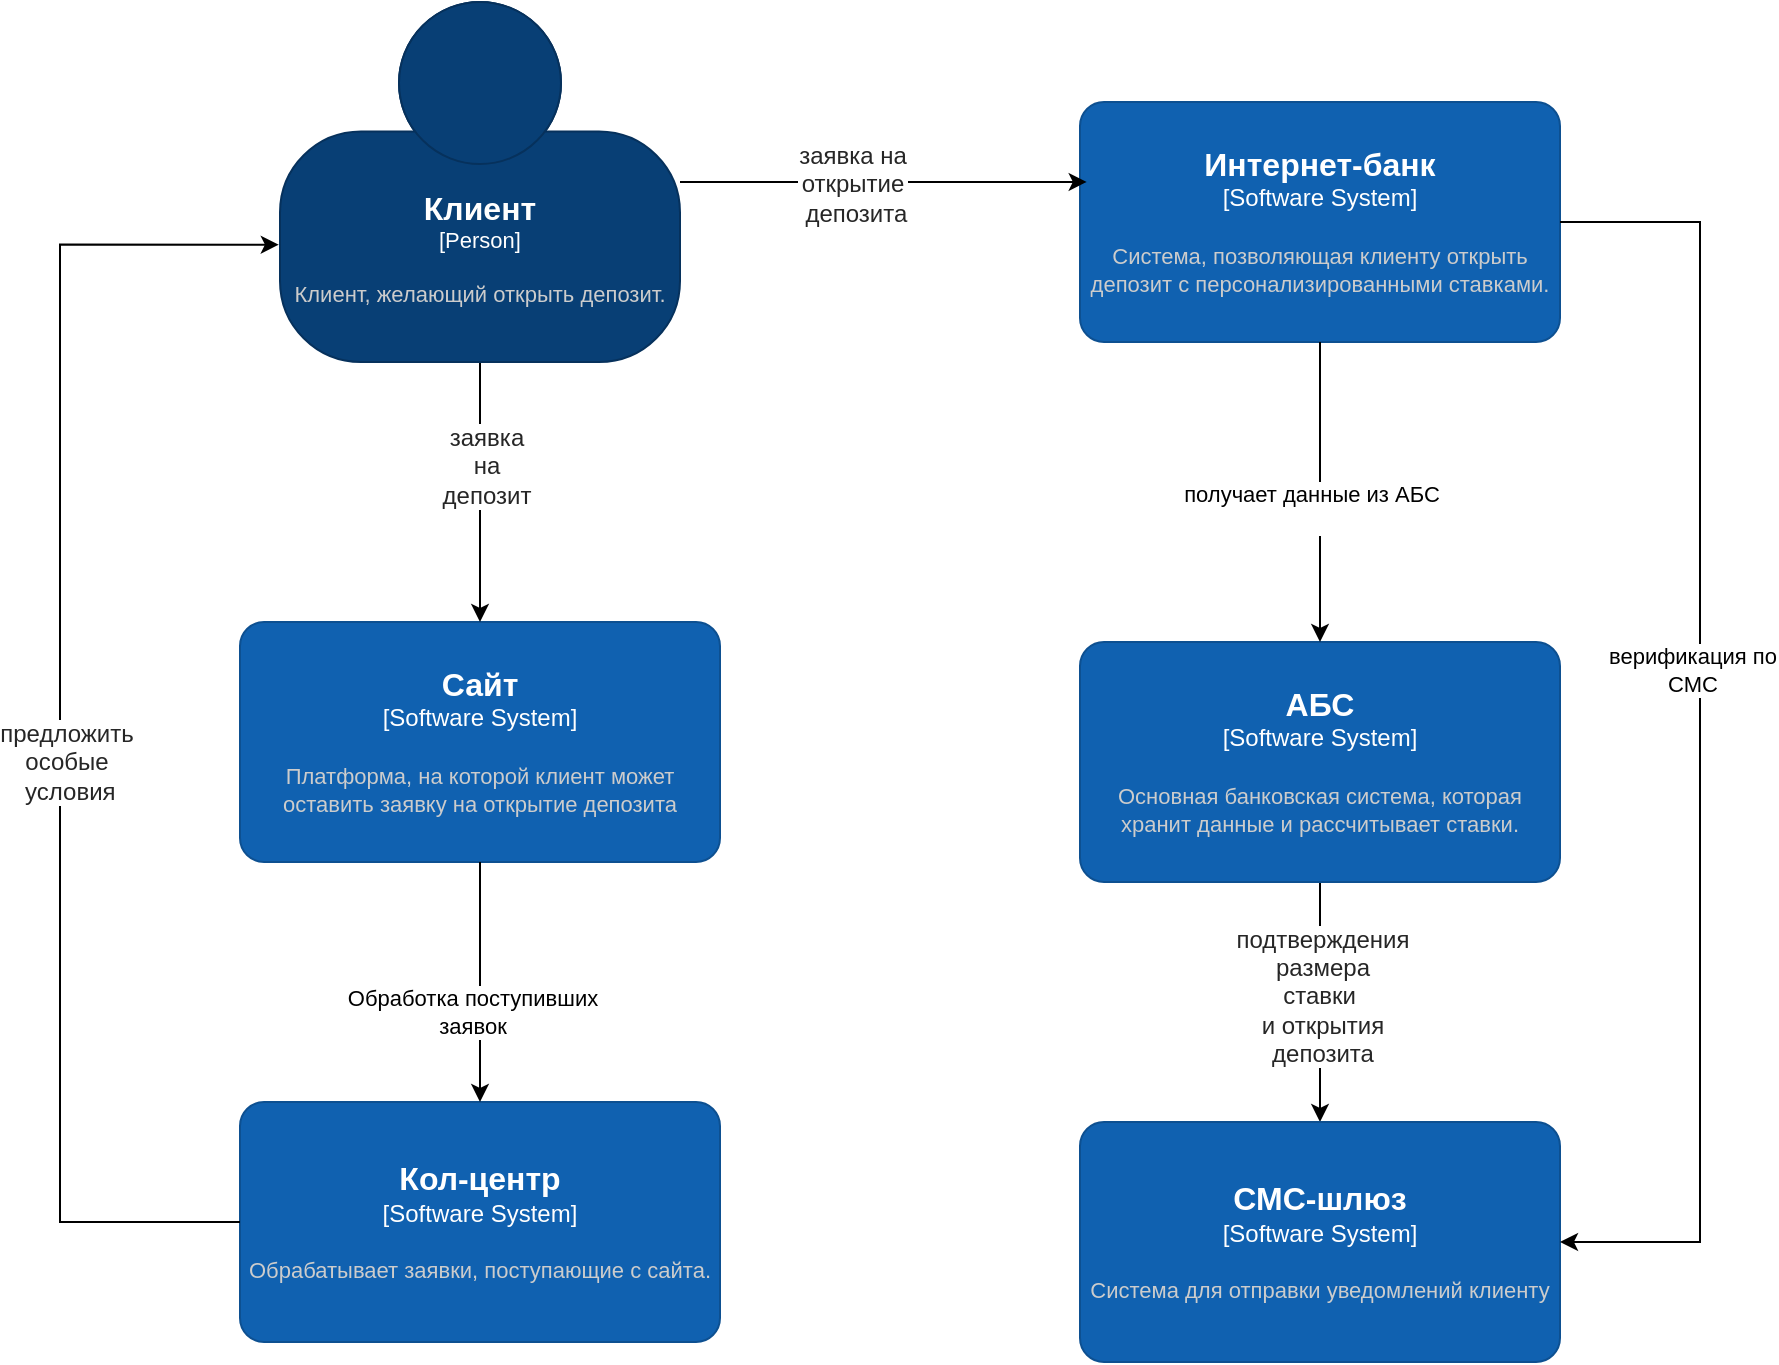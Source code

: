 <mxfile version="24.7.17">
  <diagram name="Страница — 1" id="CDCBKjRmvSUkLtcCDniq">
    <mxGraphModel dx="3585" dy="2110" grid="1" gridSize="10" guides="1" tooltips="1" connect="1" arrows="1" fold="1" page="1" pageScale="1" pageWidth="1654" pageHeight="1169" math="0" shadow="0">
      <root>
        <mxCell id="0" />
        <mxCell id="1" parent="0" />
        <object placeholders="1" c4Name="Сайт" c4Type="Software System" c4Description="Платформа, на которой клиент может оставить заявку на открытие депозита" label="&lt;font style=&quot;font-size: 16px&quot;&gt;&lt;b&gt;%c4Name%&lt;/b&gt;&lt;/font&gt;&lt;div&gt;[%c4Type%]&lt;/div&gt;&lt;br&gt;&lt;div&gt;&lt;font style=&quot;font-size: 11px&quot;&gt;&lt;font color=&quot;#cccccc&quot;&gt;%c4Description%&lt;/font&gt;&lt;/div&gt;" id="N_Uz4nnx1raHBuHv__Ph-46">
          <mxCell style="rounded=1;whiteSpace=wrap;html=1;labelBackgroundColor=none;fillColor=#1061B0;fontColor=#ffffff;align=center;arcSize=10;strokeColor=#0D5091;metaEdit=1;resizable=0;points=[[0.25,0,0],[0.5,0,0],[0.75,0,0],[1,0.25,0],[1,0.5,0],[1,0.75,0],[0.75,1,0],[0.5,1,0],[0.25,1,0],[0,0.75,0],[0,0.5,0],[0,0.25,0]];" vertex="1" parent="1">
            <mxGeometry x="180" y="390" width="240" height="120" as="geometry" />
          </mxCell>
        </object>
        <mxCell id="N_Uz4nnx1raHBuHv__Ph-52" style="edgeStyle=orthogonalEdgeStyle;rounded=0;orthogonalLoop=1;jettySize=auto;html=1;" edge="1" parent="1" source="N_Uz4nnx1raHBuHv__Ph-47" target="N_Uz4nnx1raHBuHv__Ph-46">
          <mxGeometry relative="1" as="geometry" />
        </mxCell>
        <mxCell id="N_Uz4nnx1raHBuHv__Ph-58" value="&lt;span style=&quot;color: rgba(0, 0, 0, 0.85); font-family: &amp;quot;YS Text&amp;quot;, sans-serif; text-align: left; white-space: pre-line;&quot;&gt;&lt;font style=&quot;font-size: 12px;&quot;&gt;заявка на депозит&lt;/font&gt;&lt;/span&gt;" style="edgeLabel;html=1;align=center;verticalAlign=middle;resizable=0;points=[];" vertex="1" connectable="0" parent="N_Uz4nnx1raHBuHv__Ph-52">
          <mxGeometry x="-0.211" y="3" relative="1" as="geometry">
            <mxPoint as="offset" />
          </mxGeometry>
        </mxCell>
        <object placeholders="1" c4Name="Клиент" c4Type="Person" c4Description="Клиент, желающий открыть депозит." label="&lt;font style=&quot;font-size: 16px&quot;&gt;&lt;b&gt;%c4Name%&lt;/b&gt;&lt;/font&gt;&lt;div&gt;[%c4Type%]&lt;/div&gt;&lt;br&gt;&lt;div&gt;&lt;font style=&quot;font-size: 11px&quot;&gt;&lt;font color=&quot;#cccccc&quot;&gt;%c4Description%&lt;/font&gt;&lt;/div&gt;" id="N_Uz4nnx1raHBuHv__Ph-47">
          <mxCell style="html=1;fontSize=11;dashed=0;whiteSpace=wrap;fillColor=#083F75;strokeColor=#06315C;fontColor=#ffffff;shape=mxgraph.c4.person2;align=center;metaEdit=1;points=[[0.5,0,0],[1,0.5,0],[1,0.75,0],[0.75,1,0],[0.5,1,0],[0.25,1,0],[0,0.75,0],[0,0.5,0]];resizable=0;" vertex="1" parent="1">
            <mxGeometry x="200" y="80" width="200" height="180" as="geometry" />
          </mxCell>
        </object>
        <object placeholders="1" c4Name="Интернет-банк" c4Type="Software System" c4Description="Система, позволяющая клиенту открыть депозит с персонализированными ставками." label="&lt;font style=&quot;font-size: 16px&quot;&gt;&lt;b&gt;%c4Name%&lt;/b&gt;&lt;/font&gt;&lt;div&gt;[%c4Type%]&lt;/div&gt;&lt;br&gt;&lt;div&gt;&lt;font style=&quot;font-size: 11px&quot;&gt;&lt;font color=&quot;#cccccc&quot;&gt;%c4Description%&lt;/font&gt;&lt;/div&gt;" id="N_Uz4nnx1raHBuHv__Ph-48">
          <mxCell style="rounded=1;whiteSpace=wrap;html=1;labelBackgroundColor=none;fillColor=#1061B0;fontColor=#ffffff;align=center;arcSize=10;strokeColor=#0D5091;metaEdit=1;resizable=0;points=[[0.25,0,0],[0.5,0,0],[0.75,0,0],[1,0.25,0],[1,0.5,0],[1,0.75,0],[0.75,1,0],[0.5,1,0],[0.25,1,0],[0,0.75,0],[0,0.5,0],[0,0.25,0]];" vertex="1" parent="1">
            <mxGeometry x="600" y="130" width="240" height="120" as="geometry" />
          </mxCell>
        </object>
        <object placeholders="1" c4Name="Кол-центр" c4Type="Software System" c4Description="Обрабатывает заявки, поступающие с сайта." label="&lt;font style=&quot;font-size: 16px&quot;&gt;&lt;b&gt;%c4Name%&lt;/b&gt;&lt;/font&gt;&lt;div&gt;[%c4Type%]&lt;/div&gt;&lt;br&gt;&lt;div&gt;&lt;font style=&quot;font-size: 11px&quot;&gt;&lt;font color=&quot;#cccccc&quot;&gt;%c4Description%&lt;/font&gt;&lt;/div&gt;" id="N_Uz4nnx1raHBuHv__Ph-49">
          <mxCell style="rounded=1;whiteSpace=wrap;html=1;labelBackgroundColor=none;fillColor=#1061B0;fontColor=#ffffff;align=center;arcSize=10;strokeColor=#0D5091;metaEdit=1;resizable=0;points=[[0.25,0,0],[0.5,0,0],[0.75,0,0],[1,0.25,0],[1,0.5,0],[1,0.75,0],[0.75,1,0],[0.5,1,0],[0.25,1,0],[0,0.75,0],[0,0.5,0],[0,0.25,0]];" vertex="1" parent="1">
            <mxGeometry x="180" y="630" width="240" height="120" as="geometry" />
          </mxCell>
        </object>
        <mxCell id="N_Uz4nnx1raHBuHv__Ph-56" style="edgeStyle=orthogonalEdgeStyle;rounded=0;orthogonalLoop=1;jettySize=auto;html=1;" edge="1" parent="1" source="N_Uz4nnx1raHBuHv__Ph-50" target="N_Uz4nnx1raHBuHv__Ph-57">
          <mxGeometry relative="1" as="geometry">
            <mxPoint x="707" y="670" as="targetPoint" />
          </mxGeometry>
        </mxCell>
        <mxCell id="N_Uz4nnx1raHBuHv__Ph-67" value="&lt;span style=&quot;color: rgba(0, 0, 0, 0.85); font-family: &amp;quot;YS Text&amp;quot;, sans-serif; font-size: 12px; text-align: left; white-space: pre-line;&quot;&gt;подтверждения размера ставки&amp;nbsp;&lt;/span&gt;&lt;div&gt;&lt;span style=&quot;color: rgba(0, 0, 0, 0.85); font-family: &amp;quot;YS Text&amp;quot;, sans-serif; font-size: 12px; text-align: left; white-space: pre-line;&quot;&gt;и открытия депозита&lt;/span&gt;&lt;/div&gt;" style="edgeLabel;html=1;align=center;verticalAlign=middle;resizable=0;points=[];" vertex="1" connectable="0" parent="N_Uz4nnx1raHBuHv__Ph-56">
          <mxGeometry x="-0.062" y="1" relative="1" as="geometry">
            <mxPoint as="offset" />
          </mxGeometry>
        </mxCell>
        <object placeholders="1" c4Name="АБС" c4Type="Software System" c4Description="Основная банковская система, которая хранит данные и рассчитывает ставки." label="&lt;font style=&quot;font-size: 16px&quot;&gt;&lt;b&gt;%c4Name%&lt;/b&gt;&lt;/font&gt;&lt;div&gt;[%c4Type%]&lt;/div&gt;&lt;br&gt;&lt;div&gt;&lt;font style=&quot;font-size: 11px&quot;&gt;&lt;font color=&quot;#cccccc&quot;&gt;%c4Description%&lt;/font&gt;&lt;/div&gt;" id="N_Uz4nnx1raHBuHv__Ph-50">
          <mxCell style="rounded=1;whiteSpace=wrap;html=1;labelBackgroundColor=none;fillColor=#1061B0;fontColor=#ffffff;align=center;arcSize=10;strokeColor=#0D5091;metaEdit=1;resizable=0;points=[[0.25,0,0],[0.5,0,0],[0.75,0,0],[1,0.25,0],[1,0.5,0],[1,0.75,0],[0.75,1,0],[0.5,1,0],[0.25,1,0],[0,0.75,0],[0,0.5,0],[0,0.25,0]];" vertex="1" parent="1">
            <mxGeometry x="600" y="400" width="240" height="120" as="geometry" />
          </mxCell>
        </object>
        <mxCell id="N_Uz4nnx1raHBuHv__Ph-53" style="edgeStyle=orthogonalEdgeStyle;rounded=0;orthogonalLoop=1;jettySize=auto;html=1;entryX=0.014;entryY=0.333;entryDx=0;entryDy=0;entryPerimeter=0;" edge="1" parent="1" source="N_Uz4nnx1raHBuHv__Ph-47" target="N_Uz4nnx1raHBuHv__Ph-48">
          <mxGeometry relative="1" as="geometry" />
        </mxCell>
        <mxCell id="N_Uz4nnx1raHBuHv__Ph-63" value="&lt;span style=&quot;color: rgba(0, 0, 0, 0.85); font-family: &amp;quot;YS Text&amp;quot;, sans-serif; text-align: left; white-space: pre-line; font-size: 12px;&quot;&gt;&lt;font style=&quot;font-size: 12px;&quot;&gt;заявка на открытие&lt;/font&gt;&lt;/span&gt;&lt;div style=&quot;font-size: 12px;&quot;&gt;&lt;span style=&quot;color: rgba(0, 0, 0, 0.85); font-family: &amp;quot;YS Text&amp;quot;, sans-serif; text-align: left; white-space: pre-line;&quot;&gt;&lt;font style=&quot;font-size: 12px;&quot;&gt;&amp;nbsp;депозита&lt;/font&gt;&lt;/span&gt;&lt;/div&gt;" style="edgeLabel;html=1;align=center;verticalAlign=middle;resizable=0;points=[];" vertex="1" connectable="0" parent="N_Uz4nnx1raHBuHv__Ph-53">
          <mxGeometry x="-0.144" y="-1" relative="1" as="geometry">
            <mxPoint x="-1" as="offset" />
          </mxGeometry>
        </mxCell>
        <mxCell id="N_Uz4nnx1raHBuHv__Ph-55" style="edgeStyle=orthogonalEdgeStyle;rounded=0;orthogonalLoop=1;jettySize=auto;html=1;entryX=0.5;entryY=0;entryDx=0;entryDy=0;entryPerimeter=0;" edge="1" parent="1" source="N_Uz4nnx1raHBuHv__Ph-48" target="N_Uz4nnx1raHBuHv__Ph-50">
          <mxGeometry relative="1" as="geometry" />
        </mxCell>
        <mxCell id="N_Uz4nnx1raHBuHv__Ph-66" value="получает данные из АБС&amp;nbsp;&lt;div&gt;&lt;br&gt;&lt;/div&gt;" style="edgeLabel;html=1;align=center;verticalAlign=middle;resizable=0;points=[];" vertex="1" connectable="0" parent="N_Uz4nnx1raHBuHv__Ph-55">
          <mxGeometry x="0.1" y="-3" relative="1" as="geometry">
            <mxPoint as="offset" />
          </mxGeometry>
        </mxCell>
        <object placeholders="1" c4Name="СМС-шлюз" c4Type="Software System" c4Description="Система для отправки уведомлений клиенту" label="&lt;font style=&quot;font-size: 16px&quot;&gt;&lt;b&gt;%c4Name%&lt;/b&gt;&lt;/font&gt;&lt;div&gt;[%c4Type%]&lt;/div&gt;&lt;br&gt;&lt;div&gt;&lt;font style=&quot;font-size: 11px&quot;&gt;&lt;font color=&quot;#cccccc&quot;&gt;%c4Description%&lt;/font&gt;&lt;/div&gt;" id="N_Uz4nnx1raHBuHv__Ph-57">
          <mxCell style="rounded=1;whiteSpace=wrap;html=1;labelBackgroundColor=none;fillColor=#1061B0;fontColor=#ffffff;align=center;arcSize=10;strokeColor=#0D5091;metaEdit=1;resizable=0;points=[[0.25,0,0],[0.5,0,0],[0.75,0,0],[1,0.25,0],[1,0.5,0],[1,0.75,0],[0.75,1,0],[0.5,1,0],[0.25,1,0],[0,0.75,0],[0,0.5,0],[0,0.25,0]];" vertex="1" parent="1">
            <mxGeometry x="600" y="640" width="240" height="120" as="geometry" />
          </mxCell>
        </object>
        <mxCell id="N_Uz4nnx1raHBuHv__Ph-59" style="edgeStyle=orthogonalEdgeStyle;rounded=0;orthogonalLoop=1;jettySize=auto;html=1;exitX=0.5;exitY=1;exitDx=0;exitDy=0;exitPerimeter=0;entryX=0.5;entryY=0;entryDx=0;entryDy=0;entryPerimeter=0;" edge="1" parent="1" source="N_Uz4nnx1raHBuHv__Ph-46" target="N_Uz4nnx1raHBuHv__Ph-49">
          <mxGeometry relative="1" as="geometry">
            <mxPoint x="160" y="550" as="targetPoint" />
          </mxGeometry>
        </mxCell>
        <mxCell id="N_Uz4nnx1raHBuHv__Ph-62" value="Обработка поступивших&lt;div&gt;заявок&lt;/div&gt;" style="edgeLabel;html=1;align=center;verticalAlign=middle;resizable=0;points=[];" vertex="1" connectable="0" parent="N_Uz4nnx1raHBuHv__Ph-59">
          <mxGeometry x="0.25" y="-4" relative="1" as="geometry">
            <mxPoint as="offset" />
          </mxGeometry>
        </mxCell>
        <mxCell id="N_Uz4nnx1raHBuHv__Ph-60" style="edgeStyle=orthogonalEdgeStyle;rounded=0;orthogonalLoop=1;jettySize=auto;html=1;entryX=-0.003;entryY=0.674;entryDx=0;entryDy=0;entryPerimeter=0;" edge="1" parent="1" source="N_Uz4nnx1raHBuHv__Ph-49" target="N_Uz4nnx1raHBuHv__Ph-47">
          <mxGeometry relative="1" as="geometry">
            <Array as="points">
              <mxPoint x="90" y="690" />
              <mxPoint x="90" y="201" />
            </Array>
          </mxGeometry>
        </mxCell>
        <mxCell id="N_Uz4nnx1raHBuHv__Ph-61" value="&lt;span style=&quot;color: rgba(0, 0, 0, 0.85); font-family: &amp;quot;YS Text&amp;quot;, sans-serif; text-align: left; white-space: pre-line; font-size: 12px;&quot;&gt;&lt;font style=&quot;font-size: 12px;&quot;&gt;предложить особые&lt;/font&gt;&lt;/span&gt;&lt;div style=&quot;font-size: 12px;&quot;&gt;&lt;span style=&quot;color: rgba(0, 0, 0, 0.85); font-family: &amp;quot;YS Text&amp;quot;, sans-serif; text-align: left; white-space: pre-line;&quot;&gt;&lt;font style=&quot;font-size: 12px;&quot;&gt;&amp;nbsp;условия&lt;/font&gt;&lt;/span&gt;&lt;/div&gt;" style="edgeLabel;html=1;align=center;verticalAlign=middle;resizable=0;points=[];" vertex="1" connectable="0" parent="N_Uz4nnx1raHBuHv__Ph-60">
          <mxGeometry x="-0.07" y="-3" relative="1" as="geometry">
            <mxPoint as="offset" />
          </mxGeometry>
        </mxCell>
        <mxCell id="N_Uz4nnx1raHBuHv__Ph-64" style="edgeStyle=orthogonalEdgeStyle;rounded=0;orthogonalLoop=1;jettySize=auto;html=1;entryX=1;entryY=0.5;entryDx=0;entryDy=0;entryPerimeter=0;" edge="1" parent="1" source="N_Uz4nnx1raHBuHv__Ph-48" target="N_Uz4nnx1raHBuHv__Ph-57">
          <mxGeometry relative="1" as="geometry">
            <Array as="points">
              <mxPoint x="910" y="190" />
              <mxPoint x="910" y="700" />
            </Array>
          </mxGeometry>
        </mxCell>
        <mxCell id="N_Uz4nnx1raHBuHv__Ph-65" value="верификация по&lt;div&gt;СМС&lt;/div&gt;" style="edgeLabel;html=1;align=center;verticalAlign=middle;resizable=0;points=[];" vertex="1" connectable="0" parent="N_Uz4nnx1raHBuHv__Ph-64">
          <mxGeometry x="-0.096" y="-4" relative="1" as="geometry">
            <mxPoint as="offset" />
          </mxGeometry>
        </mxCell>
      </root>
    </mxGraphModel>
  </diagram>
</mxfile>
